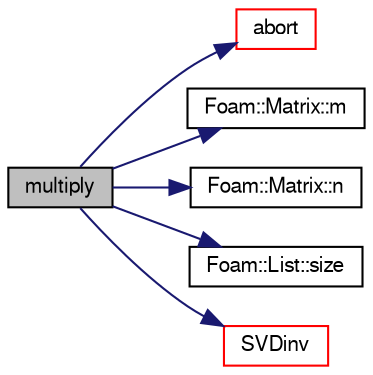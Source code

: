 digraph "multiply"
{
  bgcolor="transparent";
  edge [fontname="FreeSans",fontsize="10",labelfontname="FreeSans",labelfontsize="10"];
  node [fontname="FreeSans",fontsize="10",shape=record];
  rankdir="LR";
  Node111028 [label="multiply",height=0.2,width=0.4,color="black", fillcolor="grey75", style="filled", fontcolor="black"];
  Node111028 -> Node111029 [color="midnightblue",fontsize="10",style="solid",fontname="FreeSans"];
  Node111029 [label="abort",height=0.2,width=0.4,color="red",URL="$a21124.html#a447107a607d03e417307c203fa5fb44b"];
  Node111028 -> Node111072 [color="midnightblue",fontsize="10",style="solid",fontname="FreeSans"];
  Node111072 [label="Foam::Matrix::m",height=0.2,width=0.4,color="black",URL="$a26774.html#a910305ebc963132f09b276357a5a6da0",tooltip="Return the number of columns. "];
  Node111028 -> Node111073 [color="midnightblue",fontsize="10",style="solid",fontname="FreeSans"];
  Node111073 [label="Foam::Matrix::n",height=0.2,width=0.4,color="black",URL="$a26774.html#a8a840ce72ef06572aff1f3e950889757",tooltip="Return the number of rows. "];
  Node111028 -> Node111074 [color="midnightblue",fontsize="10",style="solid",fontname="FreeSans"];
  Node111074 [label="Foam::List::size",height=0.2,width=0.4,color="black",URL="$a25694.html#a8a5f6fa29bd4b500caf186f60245b384",tooltip="Override size to be inconsistent with allocated storage. "];
  Node111028 -> Node111075 [color="midnightblue",fontsize="10",style="solid",fontname="FreeSans"];
  Node111075 [label="SVDinv",height=0.2,width=0.4,color="red",URL="$a21124.html#af2866775ef9c162b8ff2018dd903cdad",tooltip="Return the inverse of matrix A using SVD. "];
}
